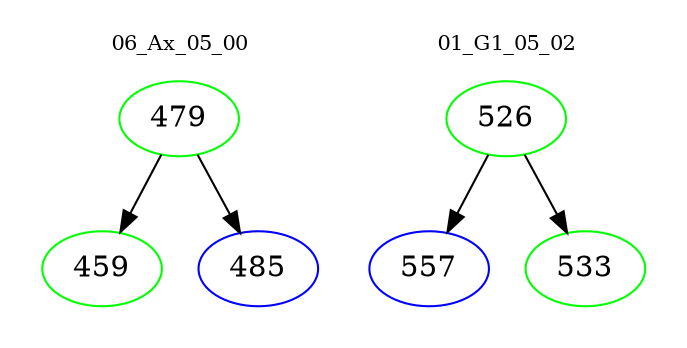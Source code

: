 digraph{
subgraph cluster_0 {
color = white
label = "06_Ax_05_00";
fontsize=10;
T0_479 [label="479", color="green"]
T0_479 -> T0_459 [color="black"]
T0_459 [label="459", color="green"]
T0_479 -> T0_485 [color="black"]
T0_485 [label="485", color="blue"]
}
subgraph cluster_1 {
color = white
label = "01_G1_05_02";
fontsize=10;
T1_526 [label="526", color="green"]
T1_526 -> T1_557 [color="black"]
T1_557 [label="557", color="blue"]
T1_526 -> T1_533 [color="black"]
T1_533 [label="533", color="green"]
}
}
